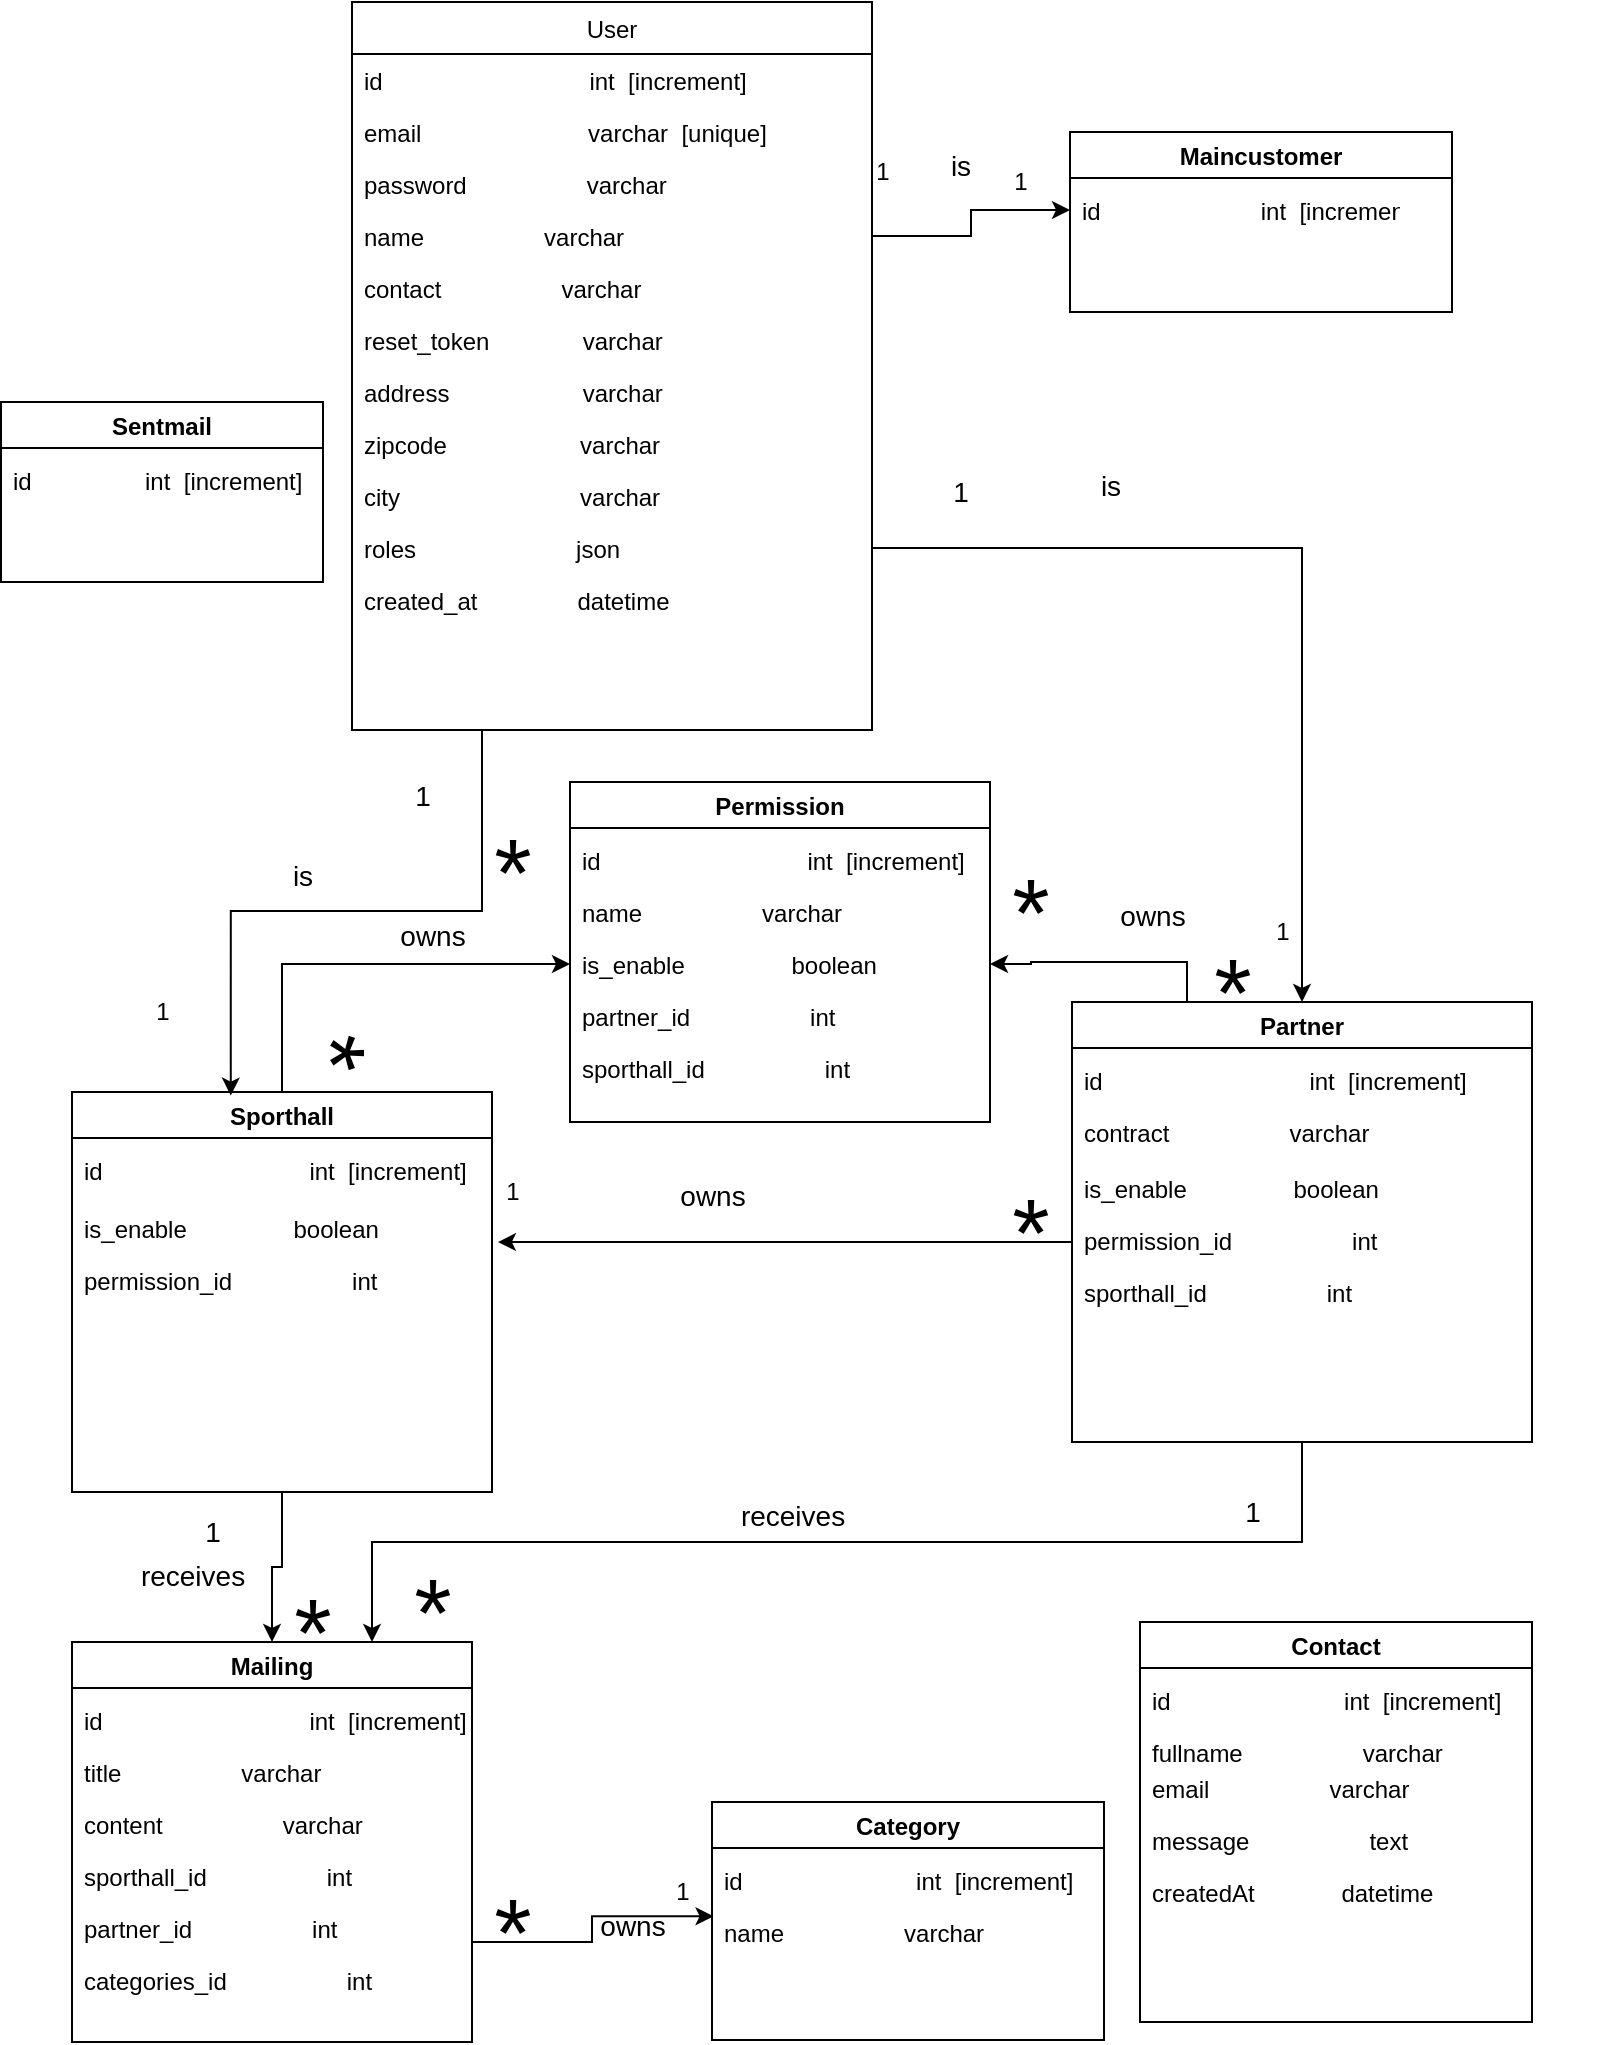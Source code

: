 <mxfile version="20.2.3" type="github">
  <diagram id="a7SjaSfjKRhJdXmIEEfU" name="Page-1">
    <mxGraphModel dx="1240" dy="690" grid="1" gridSize="10" guides="1" tooltips="1" connect="1" arrows="1" fold="1" page="1" pageScale="1" pageWidth="827" pageHeight="1169" math="0" shadow="0">
      <root>
        <mxCell id="0" />
        <mxCell id="1" parent="0" />
        <mxCell id="2" value="User" style="swimlane;fontStyle=0;align=center;verticalAlign=top;childLayout=stackLayout;horizontal=1;startSize=26;horizontalStack=0;resizeParent=1;resizeLast=0;collapsible=1;marginBottom=0;rounded=0;shadow=0;strokeWidth=1;" parent="1" vertex="1">
          <mxGeometry x="200" y="40" width="260" height="364" as="geometry">
            <mxRectangle x="340" y="380" width="170" height="26" as="alternateBounds" />
          </mxGeometry>
        </mxCell>
        <mxCell id="3" value="id                               int  [increment]" style="text;align=left;verticalAlign=top;spacingLeft=4;spacingRight=4;overflow=hidden;rotatable=0;points=[[0,0.5],[1,0.5]];portConstraint=eastwest;" parent="2" vertex="1">
          <mxGeometry y="26" width="260" height="26" as="geometry" />
        </mxCell>
        <mxCell id="4" value="email                         varchar  [unique]" style="text;align=left;verticalAlign=top;spacingLeft=4;spacingRight=4;overflow=hidden;rotatable=0;points=[[0,0.5],[1,0.5]];portConstraint=eastwest;" parent="2" vertex="1">
          <mxGeometry y="52" width="260" height="26" as="geometry" />
        </mxCell>
        <mxCell id="6" value="password                  varchar" style="text;align=left;verticalAlign=top;spacingLeft=4;spacingRight=4;overflow=hidden;rotatable=0;points=[[0,0.5],[1,0.5]];portConstraint=eastwest;" parent="2" vertex="1">
          <mxGeometry y="78" width="260" height="26" as="geometry" />
        </mxCell>
        <mxCell id="9" value="name                  varchar" style="text;align=left;verticalAlign=top;spacingLeft=4;spacingRight=4;overflow=hidden;rotatable=0;points=[[0,0.5],[1,0.5]];portConstraint=eastwest;" parent="2" vertex="1">
          <mxGeometry y="104" width="260" height="26" as="geometry" />
        </mxCell>
        <mxCell id="hPcDsvAZvbD1BHrRrWnX-44" value="contact                  varchar" style="text;align=left;verticalAlign=top;spacingLeft=4;spacingRight=4;overflow=hidden;rotatable=0;points=[[0,0.5],[1,0.5]];portConstraint=eastwest;" parent="2" vertex="1">
          <mxGeometry y="130" width="260" height="26" as="geometry" />
        </mxCell>
        <mxCell id="10" value="reset_token              varchar" style="text;align=left;verticalAlign=top;spacingLeft=4;spacingRight=4;overflow=hidden;rotatable=0;points=[[0,0.5],[1,0.5]];portConstraint=eastwest;" parent="2" vertex="1">
          <mxGeometry y="156" width="260" height="26" as="geometry" />
        </mxCell>
        <mxCell id="11" value="address                    varchar" style="text;align=left;verticalAlign=top;spacingLeft=4;spacingRight=4;overflow=hidden;rotatable=0;points=[[0,0.5],[1,0.5]];portConstraint=eastwest;" parent="2" vertex="1">
          <mxGeometry y="182" width="260" height="26" as="geometry" />
        </mxCell>
        <mxCell id="12" value="zipcode                    varchar" style="text;align=left;verticalAlign=top;spacingLeft=4;spacingRight=4;overflow=hidden;rotatable=0;points=[[0,0.5],[1,0.5]];portConstraint=eastwest;" parent="2" vertex="1">
          <mxGeometry y="208" width="260" height="26" as="geometry" />
        </mxCell>
        <mxCell id="13" value="city                           varchar" style="text;align=left;verticalAlign=top;spacingLeft=4;spacingRight=4;overflow=hidden;rotatable=0;points=[[0,0.5],[1,0.5]];portConstraint=eastwest;" parent="2" vertex="1">
          <mxGeometry y="234" width="260" height="26" as="geometry" />
        </mxCell>
        <mxCell id="14" value="roles                        json" style="text;align=left;verticalAlign=top;spacingLeft=4;spacingRight=4;overflow=hidden;rotatable=0;points=[[0,0.5],[1,0.5]];portConstraint=eastwest;" parent="2" vertex="1">
          <mxGeometry y="260" width="260" height="26" as="geometry" />
        </mxCell>
        <mxCell id="15" value="created_at               datetime" style="text;align=left;verticalAlign=top;spacingLeft=4;spacingRight=4;overflow=hidden;rotatable=0;points=[[0,0.5],[1,0.5]];portConstraint=eastwest;" parent="2" vertex="1">
          <mxGeometry y="286" width="260" height="26" as="geometry" />
        </mxCell>
        <mxCell id="hPcDsvAZvbD1BHrRrWnX-15" value="Maincustomer" style="swimlane;" parent="1" vertex="1">
          <mxGeometry x="559" y="105" width="191" height="90" as="geometry" />
        </mxCell>
        <mxCell id="hPcDsvAZvbD1BHrRrWnX-16" value="id                        int  [increment]" style="text;align=left;verticalAlign=top;spacingLeft=4;spacingRight=4;overflow=hidden;rotatable=0;points=[[0,0.5],[1,0.5]];portConstraint=eastwest;" parent="hPcDsvAZvbD1BHrRrWnX-15" vertex="1">
          <mxGeometry y="26" width="170" height="26" as="geometry" />
        </mxCell>
        <mxCell id="hPcDsvAZvbD1BHrRrWnX-70" style="edgeStyle=orthogonalEdgeStyle;rounded=0;orthogonalLoop=1;jettySize=auto;html=1;exitX=0.5;exitY=1;exitDx=0;exitDy=0;entryX=0.75;entryY=0;entryDx=0;entryDy=0;fontSize=48;" parent="1" source="hPcDsvAZvbD1BHrRrWnX-17" target="hPcDsvAZvbD1BHrRrWnX-35" edge="1">
          <mxGeometry relative="1" as="geometry" />
        </mxCell>
        <mxCell id="hPcDsvAZvbD1BHrRrWnX-78" style="edgeStyle=orthogonalEdgeStyle;rounded=0;orthogonalLoop=1;jettySize=auto;html=1;exitX=0.25;exitY=0;exitDx=0;exitDy=0;entryX=1;entryY=0.5;entryDx=0;entryDy=0;fontSize=48;" parent="1" source="hPcDsvAZvbD1BHrRrWnX-17" target="hPcDsvAZvbD1BHrRrWnX-34" edge="1">
          <mxGeometry relative="1" as="geometry" />
        </mxCell>
        <mxCell id="hPcDsvAZvbD1BHrRrWnX-17" value="Partner" style="swimlane;" parent="1" vertex="1">
          <mxGeometry x="560" y="540" width="230" height="220" as="geometry" />
        </mxCell>
        <mxCell id="hPcDsvAZvbD1BHrRrWnX-18" value="id                               int  [increment]" style="text;align=left;verticalAlign=top;spacingLeft=4;spacingRight=4;overflow=hidden;rotatable=0;points=[[0,0.5],[1,0.5]];portConstraint=eastwest;" parent="hPcDsvAZvbD1BHrRrWnX-17" vertex="1">
          <mxGeometry y="26" width="240" height="26" as="geometry" />
        </mxCell>
        <mxCell id="hPcDsvAZvbD1BHrRrWnX-29" value="contract                  varchar" style="text;align=left;verticalAlign=top;spacingLeft=4;spacingRight=4;overflow=hidden;rotatable=0;points=[[0,0.5],[1,0.5]];portConstraint=eastwest;" parent="hPcDsvAZvbD1BHrRrWnX-17" vertex="1">
          <mxGeometry y="52" width="220" height="26" as="geometry" />
        </mxCell>
        <mxCell id="hPcDsvAZvbD1BHrRrWnX-30" value="is_enable                boolean" style="text;align=left;verticalAlign=top;spacingLeft=4;spacingRight=4;overflow=hidden;rotatable=0;points=[[0,0.5],[1,0.5]];portConstraint=eastwest;" parent="hPcDsvAZvbD1BHrRrWnX-17" vertex="1">
          <mxGeometry y="80" width="260" height="26" as="geometry" />
        </mxCell>
        <mxCell id="hPcDsvAZvbD1BHrRrWnX-80" value="permission_id                  int" style="text;align=left;verticalAlign=top;spacingLeft=4;spacingRight=4;overflow=hidden;rotatable=0;points=[[0,0.5],[1,0.5]];portConstraint=eastwest;" parent="hPcDsvAZvbD1BHrRrWnX-17" vertex="1">
          <mxGeometry y="106" width="190" height="26" as="geometry" />
        </mxCell>
        <mxCell id="hPcDsvAZvbD1BHrRrWnX-109" value="sporthall_id                  int" style="text;align=left;verticalAlign=top;spacingLeft=4;spacingRight=4;overflow=hidden;rotatable=0;points=[[0,0.5],[1,0.5]];portConstraint=eastwest;" parent="hPcDsvAZvbD1BHrRrWnX-17" vertex="1">
          <mxGeometry y="132" width="190" height="26" as="geometry" />
        </mxCell>
        <mxCell id="hPcDsvAZvbD1BHrRrWnX-22" value="Permission" style="swimlane;" parent="1" vertex="1">
          <mxGeometry x="309" y="430" width="210" height="170" as="geometry" />
        </mxCell>
        <mxCell id="hPcDsvAZvbD1BHrRrWnX-23" value="id                               int  [increment]" style="text;align=left;verticalAlign=top;spacingLeft=4;spacingRight=4;overflow=hidden;rotatable=0;points=[[0,0.5],[1,0.5]];portConstraint=eastwest;" parent="hPcDsvAZvbD1BHrRrWnX-22" vertex="1">
          <mxGeometry y="26" width="210" height="26" as="geometry" />
        </mxCell>
        <mxCell id="hPcDsvAZvbD1BHrRrWnX-33" value="name                  varchar" style="text;align=left;verticalAlign=top;spacingLeft=4;spacingRight=4;overflow=hidden;rotatable=0;points=[[0,0.5],[1,0.5]];portConstraint=eastwest;" parent="hPcDsvAZvbD1BHrRrWnX-22" vertex="1">
          <mxGeometry y="52" width="200" height="26" as="geometry" />
        </mxCell>
        <mxCell id="hPcDsvAZvbD1BHrRrWnX-34" value="is_enable                boolean" style="text;align=left;verticalAlign=top;spacingLeft=4;spacingRight=4;overflow=hidden;rotatable=0;points=[[0,0.5],[1,0.5]];portConstraint=eastwest;" parent="hPcDsvAZvbD1BHrRrWnX-22" vertex="1">
          <mxGeometry y="78" width="210" height="26" as="geometry" />
        </mxCell>
        <mxCell id="hPcDsvAZvbD1BHrRrWnX-81" value="partner_id                  int" style="text;align=left;verticalAlign=top;spacingLeft=4;spacingRight=4;overflow=hidden;rotatable=0;points=[[0,0.5],[1,0.5]];portConstraint=eastwest;" parent="hPcDsvAZvbD1BHrRrWnX-22" vertex="1">
          <mxGeometry y="104" width="190" height="26" as="geometry" />
        </mxCell>
        <mxCell id="hPcDsvAZvbD1BHrRrWnX-84" value="sporthall_id                  int" style="text;align=left;verticalAlign=top;spacingLeft=4;spacingRight=4;overflow=hidden;rotatable=0;points=[[0,0.5],[1,0.5]];portConstraint=eastwest;" parent="hPcDsvAZvbD1BHrRrWnX-22" vertex="1">
          <mxGeometry y="130" width="190" height="26" as="geometry" />
        </mxCell>
        <mxCell id="hPcDsvAZvbD1BHrRrWnX-65" style="edgeStyle=orthogonalEdgeStyle;rounded=0;orthogonalLoop=1;jettySize=auto;html=1;exitX=0.5;exitY=1;exitDx=0;exitDy=0;fontSize=48;" parent="1" source="hPcDsvAZvbD1BHrRrWnX-25" target="hPcDsvAZvbD1BHrRrWnX-35" edge="1">
          <mxGeometry relative="1" as="geometry" />
        </mxCell>
        <mxCell id="v-7QREmGnV_DDWcSHaVx-19" style="edgeStyle=orthogonalEdgeStyle;rounded=0;orthogonalLoop=1;jettySize=auto;html=1;exitX=0.5;exitY=0;exitDx=0;exitDy=0;entryX=0;entryY=0.5;entryDx=0;entryDy=0;" edge="1" parent="1" source="hPcDsvAZvbD1BHrRrWnX-25" target="hPcDsvAZvbD1BHrRrWnX-34">
          <mxGeometry relative="1" as="geometry" />
        </mxCell>
        <mxCell id="hPcDsvAZvbD1BHrRrWnX-25" value="Sporthall" style="swimlane;" parent="1" vertex="1">
          <mxGeometry x="60" y="585" width="210" height="200" as="geometry" />
        </mxCell>
        <mxCell id="hPcDsvAZvbD1BHrRrWnX-26" value="id                               int  [increment]" style="text;align=left;verticalAlign=top;spacingLeft=4;spacingRight=4;overflow=hidden;rotatable=0;points=[[0,0.5],[1,0.5]];portConstraint=eastwest;" parent="hPcDsvAZvbD1BHrRrWnX-25" vertex="1">
          <mxGeometry y="26" width="240" height="26" as="geometry" />
        </mxCell>
        <mxCell id="hPcDsvAZvbD1BHrRrWnX-31" value="is_enable                boolean" style="text;align=left;verticalAlign=top;spacingLeft=4;spacingRight=4;overflow=hidden;rotatable=0;points=[[0,0.5],[1,0.5]];portConstraint=eastwest;" parent="hPcDsvAZvbD1BHrRrWnX-25" vertex="1">
          <mxGeometry y="55" width="210" height="26" as="geometry" />
        </mxCell>
        <mxCell id="hPcDsvAZvbD1BHrRrWnX-85" value="permission_id                  int" style="text;align=left;verticalAlign=top;spacingLeft=4;spacingRight=4;overflow=hidden;rotatable=0;points=[[0,0.5],[1,0.5]];portConstraint=eastwest;" parent="hPcDsvAZvbD1BHrRrWnX-25" vertex="1">
          <mxGeometry y="81" width="190" height="26" as="geometry" />
        </mxCell>
        <mxCell id="hPcDsvAZvbD1BHrRrWnX-61" style="edgeStyle=orthogonalEdgeStyle;rounded=0;orthogonalLoop=1;jettySize=auto;html=1;exitX=1;exitY=0.75;exitDx=0;exitDy=0;fontSize=36;entryX=0.003;entryY=0.198;entryDx=0;entryDy=0;entryPerimeter=0;" parent="1" source="hPcDsvAZvbD1BHrRrWnX-35" target="hPcDsvAZvbD1BHrRrWnX-42" edge="1">
          <mxGeometry relative="1" as="geometry">
            <mxPoint x="420" y="1010" as="targetPoint" />
          </mxGeometry>
        </mxCell>
        <mxCell id="hPcDsvAZvbD1BHrRrWnX-35" value="Mailing" style="swimlane;" parent="1" vertex="1">
          <mxGeometry x="60" y="860" width="200" height="200" as="geometry" />
        </mxCell>
        <mxCell id="hPcDsvAZvbD1BHrRrWnX-36" value="id                               int  [increment]" style="text;align=left;verticalAlign=top;spacingLeft=4;spacingRight=4;overflow=hidden;rotatable=0;points=[[0,0.5],[1,0.5]];portConstraint=eastwest;" parent="hPcDsvAZvbD1BHrRrWnX-35" vertex="1">
          <mxGeometry y="26" width="240" height="26" as="geometry" />
        </mxCell>
        <mxCell id="hPcDsvAZvbD1BHrRrWnX-37" value="title                  varchar" style="text;align=left;verticalAlign=top;spacingLeft=4;spacingRight=4;overflow=hidden;rotatable=0;points=[[0,0.5],[1,0.5]];portConstraint=eastwest;" parent="hPcDsvAZvbD1BHrRrWnX-35" vertex="1">
          <mxGeometry y="52" width="260" height="26" as="geometry" />
        </mxCell>
        <mxCell id="hPcDsvAZvbD1BHrRrWnX-39" value="content                  varchar" style="text;align=left;verticalAlign=top;spacingLeft=4;spacingRight=4;overflow=hidden;rotatable=0;points=[[0,0.5],[1,0.5]];portConstraint=eastwest;" parent="hPcDsvAZvbD1BHrRrWnX-35" vertex="1">
          <mxGeometry y="78" width="200" height="26" as="geometry" />
        </mxCell>
        <mxCell id="hPcDsvAZvbD1BHrRrWnX-69" value="sporthall_id                  int" style="text;align=left;verticalAlign=top;spacingLeft=4;spacingRight=4;overflow=hidden;rotatable=0;points=[[0,0.5],[1,0.5]];portConstraint=eastwest;" parent="hPcDsvAZvbD1BHrRrWnX-35" vertex="1">
          <mxGeometry y="104" width="190" height="26" as="geometry" />
        </mxCell>
        <mxCell id="hPcDsvAZvbD1BHrRrWnX-73" value="partner_id                  int" style="text;align=left;verticalAlign=top;spacingLeft=4;spacingRight=4;overflow=hidden;rotatable=0;points=[[0,0.5],[1,0.5]];portConstraint=eastwest;" parent="hPcDsvAZvbD1BHrRrWnX-35" vertex="1">
          <mxGeometry y="130" width="190" height="26" as="geometry" />
        </mxCell>
        <mxCell id="hPcDsvAZvbD1BHrRrWnX-62" value="categories_id                  int" style="text;align=left;verticalAlign=top;spacingLeft=4;spacingRight=4;overflow=hidden;rotatable=0;points=[[0,0.5],[1,0.5]];portConstraint=eastwest;" parent="hPcDsvAZvbD1BHrRrWnX-35" vertex="1">
          <mxGeometry y="156" width="190" height="26" as="geometry" />
        </mxCell>
        <mxCell id="hPcDsvAZvbD1BHrRrWnX-40" value="Category" style="swimlane;" parent="1" vertex="1">
          <mxGeometry x="380" y="940" width="196" height="119" as="geometry" />
        </mxCell>
        <mxCell id="hPcDsvAZvbD1BHrRrWnX-41" value="id                          int  [increment]" style="text;align=left;verticalAlign=top;spacingLeft=4;spacingRight=4;overflow=hidden;rotatable=0;points=[[0,0.5],[1,0.5]];portConstraint=eastwest;" parent="hPcDsvAZvbD1BHrRrWnX-40" vertex="1">
          <mxGeometry y="26" width="240" height="26" as="geometry" />
        </mxCell>
        <mxCell id="hPcDsvAZvbD1BHrRrWnX-42" value="name                  varchar" style="text;align=left;verticalAlign=top;spacingLeft=4;spacingRight=4;overflow=hidden;rotatable=0;points=[[0,0.5],[1,0.5]];portConstraint=eastwest;" parent="hPcDsvAZvbD1BHrRrWnX-40" vertex="1">
          <mxGeometry y="52" width="260" height="26" as="geometry" />
        </mxCell>
        <mxCell id="hPcDsvAZvbD1BHrRrWnX-47" style="edgeStyle=orthogonalEdgeStyle;rounded=0;orthogonalLoop=1;jettySize=auto;html=1;exitX=1;exitY=0.5;exitDx=0;exitDy=0;" parent="1" source="9" edge="1" target="hPcDsvAZvbD1BHrRrWnX-16">
          <mxGeometry relative="1" as="geometry">
            <mxPoint x="440" y="167.286" as="targetPoint" />
          </mxGeometry>
        </mxCell>
        <mxCell id="hPcDsvAZvbD1BHrRrWnX-48" value="1" style="text;html=1;resizable=0;autosize=1;align=center;verticalAlign=middle;points=[];fillColor=none;strokeColor=none;rounded=0;" parent="1" vertex="1">
          <mxGeometry x="450" y="110" width="30" height="30" as="geometry" />
        </mxCell>
        <mxCell id="hPcDsvAZvbD1BHrRrWnX-49" value="1" style="text;html=1;resizable=0;autosize=1;align=center;verticalAlign=middle;points=[];fillColor=none;strokeColor=none;rounded=0;" parent="1" vertex="1">
          <mxGeometry x="650" y="490" width="30" height="30" as="geometry" />
        </mxCell>
        <mxCell id="hPcDsvAZvbD1BHrRrWnX-50" style="edgeStyle=orthogonalEdgeStyle;rounded=0;orthogonalLoop=1;jettySize=auto;html=1;exitX=1;exitY=0.5;exitDx=0;exitDy=0;fontSize=36;entryX=0.5;entryY=0;entryDx=0;entryDy=0;" parent="1" source="14" target="hPcDsvAZvbD1BHrRrWnX-17" edge="1">
          <mxGeometry relative="1" as="geometry">
            <mxPoint x="410" y="380" as="targetPoint" />
          </mxGeometry>
        </mxCell>
        <mxCell id="hPcDsvAZvbD1BHrRrWnX-53" style="edgeStyle=orthogonalEdgeStyle;rounded=0;orthogonalLoop=1;jettySize=auto;html=1;entryX=0.378;entryY=0.009;entryDx=0;entryDy=0;fontSize=36;entryPerimeter=0;exitX=0.25;exitY=1;exitDx=0;exitDy=0;" parent="1" source="2" target="hPcDsvAZvbD1BHrRrWnX-25" edge="1">
          <mxGeometry relative="1" as="geometry">
            <mxPoint x="100" y="380" as="sourcePoint" />
          </mxGeometry>
        </mxCell>
        <mxCell id="hPcDsvAZvbD1BHrRrWnX-55" value="1" style="text;html=1;resizable=0;autosize=1;align=center;verticalAlign=middle;points=[];fillColor=none;strokeColor=none;rounded=0;" parent="1" vertex="1">
          <mxGeometry x="90" y="530" width="30" height="30" as="geometry" />
        </mxCell>
        <mxCell id="hPcDsvAZvbD1BHrRrWnX-63" value="1" style="text;html=1;resizable=0;autosize=1;align=center;verticalAlign=middle;points=[];fillColor=none;strokeColor=none;rounded=0;" parent="1" vertex="1">
          <mxGeometry x="350" y="970" width="30" height="30" as="geometry" />
        </mxCell>
        <mxCell id="hPcDsvAZvbD1BHrRrWnX-64" value="&lt;font style=&quot;font-size: 48px;&quot;&gt;*&lt;/font&gt;" style="text;html=1;resizable=0;autosize=1;align=center;verticalAlign=middle;points=[];fillColor=none;strokeColor=none;rounded=0;" parent="1" vertex="1">
          <mxGeometry x="260" y="970" width="40" height="70" as="geometry" />
        </mxCell>
        <mxCell id="hPcDsvAZvbD1BHrRrWnX-66" value="&lt;font style=&quot;font-size: 14px;&quot;&gt;1&lt;/font&gt;" style="text;html=1;resizable=0;autosize=1;align=center;verticalAlign=middle;points=[];fillColor=none;strokeColor=none;rounded=0;" parent="1" vertex="1">
          <mxGeometry x="115" y="790" width="30" height="30" as="geometry" />
        </mxCell>
        <mxCell id="hPcDsvAZvbD1BHrRrWnX-67" value="&lt;font style=&quot;font-size: 48px;&quot;&gt;*&lt;/font&gt;" style="text;html=1;resizable=0;autosize=1;align=center;verticalAlign=middle;points=[];fillColor=none;strokeColor=none;rounded=0;" parent="1" vertex="1">
          <mxGeometry x="160" y="820" width="40" height="70" as="geometry" />
        </mxCell>
        <mxCell id="hPcDsvAZvbD1BHrRrWnX-71" value="&lt;font style=&quot;font-size: 14px;&quot;&gt;1&lt;/font&gt;" style="text;html=1;resizable=0;autosize=1;align=center;verticalAlign=middle;points=[];fillColor=none;strokeColor=none;rounded=0;" parent="1" vertex="1">
          <mxGeometry x="635" y="780" width="30" height="30" as="geometry" />
        </mxCell>
        <mxCell id="hPcDsvAZvbD1BHrRrWnX-72" value="&lt;font style=&quot;font-size: 48px;&quot;&gt;*&lt;/font&gt;" style="text;html=1;resizable=0;autosize=1;align=center;verticalAlign=middle;points=[];fillColor=none;strokeColor=none;rounded=0;" parent="1" vertex="1">
          <mxGeometry x="220" y="810" width="40" height="70" as="geometry" />
        </mxCell>
        <mxCell id="hPcDsvAZvbD1BHrRrWnX-79" value="1" style="text;html=1;resizable=0;autosize=1;align=center;verticalAlign=middle;points=[];fillColor=none;strokeColor=none;rounded=0;" parent="1" vertex="1">
          <mxGeometry x="519" y="115" width="30" height="30" as="geometry" />
        </mxCell>
        <mxCell id="hPcDsvAZvbD1BHrRrWnX-82" value="&lt;font style=&quot;font-size: 48px;&quot;&gt;*&lt;/font&gt;" style="text;html=1;resizable=0;autosize=1;align=center;verticalAlign=middle;points=[];fillColor=none;strokeColor=none;rounded=0;rotation=90;" parent="1" vertex="1">
          <mxGeometry x="170" y="530" width="40" height="70" as="geometry" />
        </mxCell>
        <mxCell id="hPcDsvAZvbD1BHrRrWnX-83" value="&lt;font style=&quot;font-size: 48px;&quot;&gt;*&lt;/font&gt;" style="text;html=1;resizable=0;autosize=1;align=center;verticalAlign=middle;points=[];fillColor=none;strokeColor=none;rounded=0;" parent="1" vertex="1">
          <mxGeometry x="519" y="460" width="40" height="70" as="geometry" />
        </mxCell>
        <mxCell id="hPcDsvAZvbD1BHrRrWnX-86" value="&lt;font style=&quot;font-size: 48px;&quot;&gt;*&lt;/font&gt;" style="text;html=1;resizable=0;autosize=1;align=center;verticalAlign=middle;points=[];fillColor=none;strokeColor=none;rounded=0;" parent="1" vertex="1">
          <mxGeometry x="260" y="440" width="40" height="70" as="geometry" />
        </mxCell>
        <mxCell id="hPcDsvAZvbD1BHrRrWnX-87" value="&lt;font style=&quot;font-size: 14px;&quot;&gt;is&lt;/font&gt;" style="text;html=1;resizable=0;autosize=1;align=center;verticalAlign=middle;points=[];fillColor=none;strokeColor=none;rounded=0;fontSize=48;" parent="1" vertex="1">
          <mxGeometry x="489" y="75" width="30" height="70" as="geometry" />
        </mxCell>
        <mxCell id="hPcDsvAZvbD1BHrRrWnX-88" value="&lt;font style=&quot;font-size: 14px;&quot;&gt;is&lt;/font&gt;" style="text;html=1;resizable=0;autosize=1;align=center;verticalAlign=middle;points=[];fillColor=none;strokeColor=none;rounded=0;fontSize=48;" parent="1" vertex="1">
          <mxGeometry x="564" y="235" width="30" height="70" as="geometry" />
        </mxCell>
        <mxCell id="hPcDsvAZvbD1BHrRrWnX-89" value="&lt;font style=&quot;font-size: 48px;&quot;&gt;*&lt;/font&gt;" style="text;html=1;resizable=0;autosize=1;align=center;verticalAlign=middle;points=[];fillColor=none;strokeColor=none;rounded=0;" parent="1" vertex="1">
          <mxGeometry x="620" y="500" width="40" height="70" as="geometry" />
        </mxCell>
        <mxCell id="hPcDsvAZvbD1BHrRrWnX-90" value="&lt;font style=&quot;font-size: 14px;&quot;&gt;owns&lt;/font&gt;" style="text;html=1;resizable=0;autosize=1;align=center;verticalAlign=middle;points=[];fillColor=none;strokeColor=none;rounded=0;fontSize=48;" parent="1" vertex="1">
          <mxGeometry x="570" y="450" width="60" height="70" as="geometry" />
        </mxCell>
        <mxCell id="hPcDsvAZvbD1BHrRrWnX-91" value="&lt;font style=&quot;font-size: 14px;&quot;&gt;owns&lt;/font&gt;" style="text;html=1;resizable=0;autosize=1;align=center;verticalAlign=middle;points=[];fillColor=none;strokeColor=none;rounded=0;fontSize=48;" parent="1" vertex="1">
          <mxGeometry x="210" y="460" width="60" height="70" as="geometry" />
        </mxCell>
        <mxCell id="hPcDsvAZvbD1BHrRrWnX-92" value="&lt;font style=&quot;font-size: 14px;&quot;&gt;1&lt;/font&gt;" style="text;html=1;resizable=0;autosize=1;align=center;verticalAlign=middle;points=[];fillColor=none;strokeColor=none;rounded=0;fontSize=48;" parent="1" vertex="1">
          <mxGeometry x="220" y="390" width="30" height="70" as="geometry" />
        </mxCell>
        <mxCell id="hPcDsvAZvbD1BHrRrWnX-93" value="&lt;font style=&quot;font-size: 14px;&quot;&gt;receives&lt;/font&gt;" style="text;html=1;resizable=0;autosize=1;align=center;verticalAlign=middle;points=[];fillColor=none;strokeColor=none;rounded=0;fontSize=48;" parent="1" vertex="1">
          <mxGeometry x="380" y="750" width="80" height="70" as="geometry" />
        </mxCell>
        <mxCell id="hPcDsvAZvbD1BHrRrWnX-94" value="&lt;font style=&quot;font-size: 14px;&quot;&gt;receives&lt;/font&gt;" style="text;html=1;resizable=0;autosize=1;align=center;verticalAlign=middle;points=[];fillColor=none;strokeColor=none;rounded=0;fontSize=48;" parent="1" vertex="1">
          <mxGeometry x="80" y="780" width="80" height="70" as="geometry" />
        </mxCell>
        <mxCell id="hPcDsvAZvbD1BHrRrWnX-95" value="&lt;font style=&quot;font-size: 14px;&quot;&gt;owns&lt;/font&gt;" style="text;html=1;resizable=0;autosize=1;align=center;verticalAlign=middle;points=[];fillColor=none;strokeColor=none;rounded=0;fontSize=48;" parent="1" vertex="1">
          <mxGeometry x="310" y="955" width="60" height="70" as="geometry" />
        </mxCell>
        <mxCell id="hPcDsvAZvbD1BHrRrWnX-100" value="&lt;font style=&quot;font-size: 14px;&quot;&gt;1&lt;/font&gt;" style="text;html=1;resizable=0;autosize=1;align=center;verticalAlign=middle;points=[];fillColor=none;strokeColor=none;rounded=0;" parent="1" vertex="1">
          <mxGeometry x="489" y="270" width="30" height="30" as="geometry" />
        </mxCell>
        <mxCell id="hPcDsvAZvbD1BHrRrWnX-107" style="edgeStyle=orthogonalEdgeStyle;rounded=0;orthogonalLoop=1;jettySize=auto;html=1;exitX=0;exitY=0.5;exitDx=0;exitDy=0;fontSize=14;entryX=1.014;entryY=0.885;entryDx=0;entryDy=0;entryPerimeter=0;" parent="1" source="hPcDsvAZvbD1BHrRrWnX-30" edge="1">
          <mxGeometry relative="1" as="geometry">
            <mxPoint x="272.94" y="660.01" as="targetPoint" />
            <Array as="points">
              <mxPoint x="560" y="660" />
            </Array>
          </mxGeometry>
        </mxCell>
        <mxCell id="hPcDsvAZvbD1BHrRrWnX-108" value="&lt;font style=&quot;font-size: 14px;&quot;&gt;owns&lt;/font&gt;" style="text;html=1;resizable=0;autosize=1;align=center;verticalAlign=middle;points=[];fillColor=none;strokeColor=none;rounded=0;fontSize=48;" parent="1" vertex="1">
          <mxGeometry x="350" y="590" width="60" height="70" as="geometry" />
        </mxCell>
        <mxCell id="hPcDsvAZvbD1BHrRrWnX-110" value="&lt;font style=&quot;font-size: 48px;&quot;&gt;*&lt;/font&gt;" style="text;html=1;resizable=0;autosize=1;align=center;verticalAlign=middle;points=[];fillColor=none;strokeColor=none;rounded=0;" parent="1" vertex="1">
          <mxGeometry x="519" y="620" width="40" height="70" as="geometry" />
        </mxCell>
        <mxCell id="hPcDsvAZvbD1BHrRrWnX-111" value="1" style="text;html=1;resizable=0;autosize=1;align=center;verticalAlign=middle;points=[];fillColor=none;strokeColor=none;rounded=0;" parent="1" vertex="1">
          <mxGeometry x="265" y="620" width="30" height="30" as="geometry" />
        </mxCell>
        <mxCell id="BalF4QC1kJVM0GPLv9ZB-15" value="Contact" style="swimlane;" parent="1" vertex="1">
          <mxGeometry x="594" y="850" width="196" height="200" as="geometry" />
        </mxCell>
        <mxCell id="BalF4QC1kJVM0GPLv9ZB-16" value="id                          int  [increment]" style="text;align=left;verticalAlign=top;spacingLeft=4;spacingRight=4;overflow=hidden;rotatable=0;points=[[0,0.5],[1,0.5]];portConstraint=eastwest;" parent="BalF4QC1kJVM0GPLv9ZB-15" vertex="1">
          <mxGeometry y="26" width="240" height="26" as="geometry" />
        </mxCell>
        <mxCell id="BalF4QC1kJVM0GPLv9ZB-17" value="fullname                  varchar" style="text;align=left;verticalAlign=top;spacingLeft=4;spacingRight=4;overflow=hidden;rotatable=0;points=[[0,0.5],[1,0.5]];portConstraint=eastwest;" parent="BalF4QC1kJVM0GPLv9ZB-15" vertex="1">
          <mxGeometry y="52" width="190" height="26" as="geometry" />
        </mxCell>
        <mxCell id="BalF4QC1kJVM0GPLv9ZB-18" value="email                  varchar" style="text;align=left;verticalAlign=top;spacingLeft=4;spacingRight=4;overflow=hidden;rotatable=0;points=[[0,0.5],[1,0.5]];portConstraint=eastwest;" parent="BalF4QC1kJVM0GPLv9ZB-15" vertex="1">
          <mxGeometry y="70" width="190" height="26" as="geometry" />
        </mxCell>
        <mxCell id="BalF4QC1kJVM0GPLv9ZB-19" value="message                  text" style="text;align=left;verticalAlign=top;spacingLeft=4;spacingRight=4;overflow=hidden;rotatable=0;points=[[0,0.5],[1,0.5]];portConstraint=eastwest;" parent="BalF4QC1kJVM0GPLv9ZB-15" vertex="1">
          <mxGeometry y="96" width="190" height="26" as="geometry" />
        </mxCell>
        <mxCell id="BalF4QC1kJVM0GPLv9ZB-20" value="createdAt             datetime" style="text;align=left;verticalAlign=top;spacingLeft=4;spacingRight=4;overflow=hidden;rotatable=0;points=[[0,0.5],[1,0.5]];portConstraint=eastwest;" parent="BalF4QC1kJVM0GPLv9ZB-15" vertex="1">
          <mxGeometry y="122" width="190" height="26" as="geometry" />
        </mxCell>
        <mxCell id="0nihb7nAmKTkt6cXr8AT-15" value="&lt;font style=&quot;font-size: 14px;&quot;&gt;is&lt;/font&gt;" style="text;html=1;resizable=0;autosize=1;align=center;verticalAlign=middle;points=[];fillColor=none;strokeColor=none;rounded=0;fontSize=48;" parent="1" vertex="1">
          <mxGeometry x="160" y="430" width="30" height="70" as="geometry" />
        </mxCell>
        <mxCell id="v-7QREmGnV_DDWcSHaVx-17" value="Sentmail" style="swimlane;" vertex="1" parent="1">
          <mxGeometry x="24.5" y="240" width="161" height="90" as="geometry" />
        </mxCell>
        <mxCell id="v-7QREmGnV_DDWcSHaVx-18" value="id                 int  [increment]" style="text;align=left;verticalAlign=top;spacingLeft=4;spacingRight=4;overflow=hidden;rotatable=0;points=[[0,0.5],[1,0.5]];portConstraint=eastwest;" vertex="1" parent="v-7QREmGnV_DDWcSHaVx-17">
          <mxGeometry y="26" width="170" height="26" as="geometry" />
        </mxCell>
      </root>
    </mxGraphModel>
  </diagram>
</mxfile>
